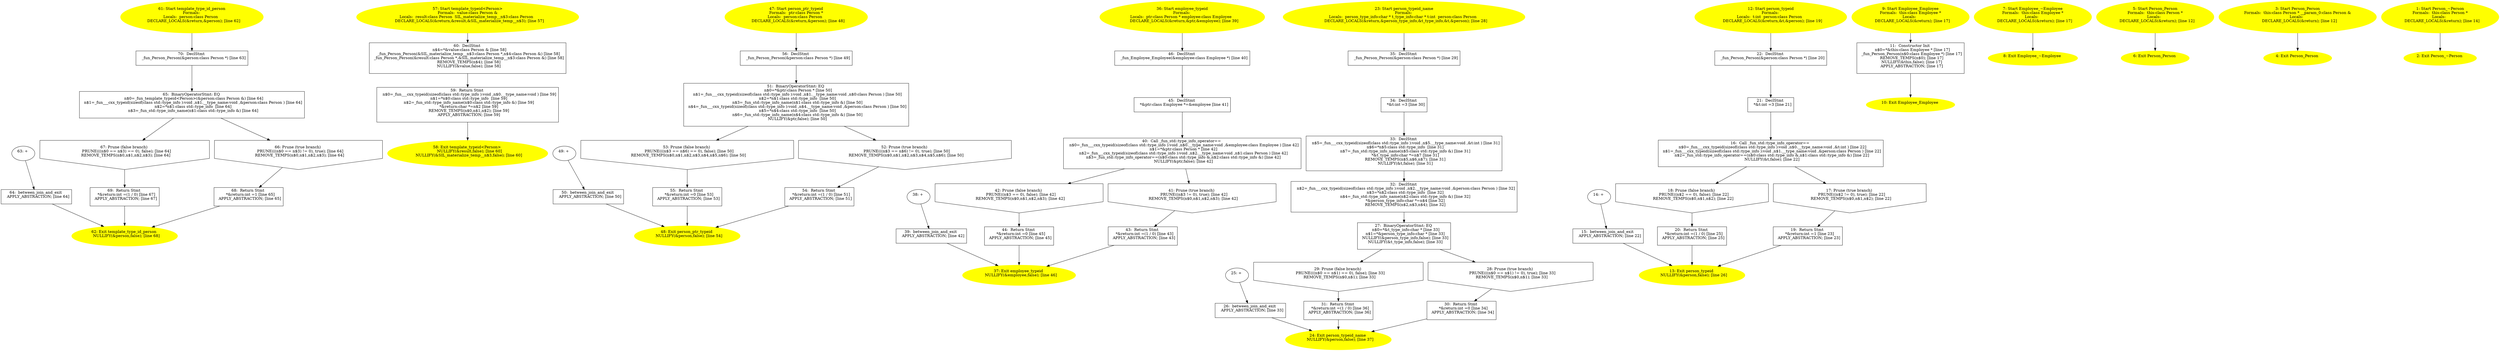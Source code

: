 digraph iCFG {
70 [label="70:  DeclStmt \n   _fun_Person_Person(&person:class Person *) [line 63]\n " shape="box"]
	

	 70 -> 65 ;
69 [label="69:  Return Stmt \n   *&return:int =(1 / 0) [line 67]\n  APPLY_ABSTRACTION; [line 67]\n " shape="box"]
	

	 69 -> 62 ;
68 [label="68:  Return Stmt \n   *&return:int =1 [line 65]\n  APPLY_ABSTRACTION; [line 65]\n " shape="box"]
	

	 68 -> 62 ;
67 [label="67: Prune (false branch) \n   PRUNE(((n$0 == n$3) == 0), false); [line 64]\n  REMOVE_TEMPS(n$0,n$1,n$2,n$3); [line 64]\n " shape="invhouse"]
	

	 67 -> 69 ;
66 [label="66: Prune (true branch) \n   PRUNE(((n$0 == n$3) != 0), true); [line 64]\n  REMOVE_TEMPS(n$0,n$1,n$2,n$3); [line 64]\n " shape="invhouse"]
	

	 66 -> 68 ;
65 [label="65:  BinaryOperatorStmt: EQ \n   n$0=_fun_template_typeid<Person>(&person:class Person &) [line 64]\n  n$1=_fun___cxx_typeid(sizeof(class std::type_info ):void ,n$1.__type_name:void ,&person:class Person ) [line 64]\n  n$2=*n$1:class std::type_info  [line 64]\n  n$3=_fun_std::type_info_name(n$1:class std::type_info &) [line 64]\n " shape="box"]
	

	 65 -> 66 ;
	 65 -> 67 ;
64 [label="64:  between_join_and_exit \n   APPLY_ABSTRACTION; [line 64]\n " shape="box"]
	

	 64 -> 62 ;
63 [label="63: + \n  " ]
	

	 63 -> 64 ;
62 [label="62: Exit template_type_id_person \n   NULLIFY(&person,false); [line 68]\n " color=yellow style=filled]
	

61 [label="61: Start template_type_id_person\nFormals: \nLocals:  person:class Person  \n   DECLARE_LOCALS(&return,&person); [line 62]\n " color=yellow style=filled]
	

	 61 -> 70 ;
60 [label="60:  DeclStmt \n   n$4=*&value:class Person & [line 58]\n  _fun_Person_Person(&SIL_materialize_temp__n$3:class Person *,n$4:class Person &) [line 58]\n  _fun_Person_Person(&result:class Person *,&SIL_materialize_temp__n$3:class Person &) [line 58]\n  REMOVE_TEMPS(n$4); [line 58]\n  NULLIFY(&value,false); [line 58]\n " shape="box"]
	

	 60 -> 59 ;
59 [label="59:  Return Stmt \n   n$0=_fun___cxx_typeid(sizeof(class std::type_info ):void ,n$0.__type_name:void ) [line 59]\n  n$1=*n$0:class std::type_info  [line 59]\n  n$2=_fun_std::type_info_name(n$0:class std::type_info &) [line 59]\n  *&return:char *=n$2 [line 59]\n  REMOVE_TEMPS(n$0,n$1,n$2); [line 59]\n  APPLY_ABSTRACTION; [line 59]\n " shape="box"]
	

	 59 -> 58 ;
58 [label="58: Exit template_typeid<Person> \n   NULLIFY(&result,false); [line 60]\n  NULLIFY(&SIL_materialize_temp__n$3,false); [line 60]\n " color=yellow style=filled]
	

57 [label="57: Start template_typeid<Person>\nFormals:  value:class Person &\nLocals:  result:class Person  SIL_materialize_temp__n$3:class Person  \n   DECLARE_LOCALS(&return,&result,&SIL_materialize_temp__n$3); [line 57]\n " color=yellow style=filled]
	

	 57 -> 60 ;
56 [label="56:  DeclStmt \n   _fun_Person_Person(&person:class Person *) [line 49]\n " shape="box"]
	

	 56 -> 51 ;
55 [label="55:  Return Stmt \n   *&return:int =0 [line 53]\n  APPLY_ABSTRACTION; [line 53]\n " shape="box"]
	

	 55 -> 48 ;
54 [label="54:  Return Stmt \n   *&return:int =(1 / 0) [line 51]\n  APPLY_ABSTRACTION; [line 51]\n " shape="box"]
	

	 54 -> 48 ;
53 [label="53: Prune (false branch) \n   PRUNE(((n$3 == n$6) == 0), false); [line 50]\n  REMOVE_TEMPS(n$0,n$1,n$2,n$3,n$4,n$5,n$6); [line 50]\n " shape="invhouse"]
	

	 53 -> 55 ;
52 [label="52: Prune (true branch) \n   PRUNE(((n$3 == n$6) != 0), true); [line 50]\n  REMOVE_TEMPS(n$0,n$1,n$2,n$3,n$4,n$5,n$6); [line 50]\n " shape="invhouse"]
	

	 52 -> 54 ;
51 [label="51:  BinaryOperatorStmt: EQ \n   n$0=*&ptr:class Person * [line 50]\n  n$1=_fun___cxx_typeid(sizeof(class std::type_info ):void ,n$1.__type_name:void ,n$0:class Person ) [line 50]\n  n$2=*n$1:class std::type_info  [line 50]\n  n$3=_fun_std::type_info_name(n$1:class std::type_info &) [line 50]\n  n$4=_fun___cxx_typeid(sizeof(class std::type_info ):void ,n$4.__type_name:void ,&person:class Person ) [line 50]\n  n$5=*n$4:class std::type_info  [line 50]\n  n$6=_fun_std::type_info_name(n$4:class std::type_info &) [line 50]\n  NULLIFY(&ptr,false); [line 50]\n " shape="box"]
	

	 51 -> 52 ;
	 51 -> 53 ;
50 [label="50:  between_join_and_exit \n   APPLY_ABSTRACTION; [line 50]\n " shape="box"]
	

	 50 -> 48 ;
49 [label="49: + \n  " ]
	

	 49 -> 50 ;
48 [label="48: Exit person_ptr_typeid \n   NULLIFY(&person,false); [line 54]\n " color=yellow style=filled]
	

47 [label="47: Start person_ptr_typeid\nFormals:  ptr:class Person *\nLocals:  person:class Person  \n   DECLARE_LOCALS(&return,&person); [line 48]\n " color=yellow style=filled]
	

	 47 -> 56 ;
46 [label="46:  DeclStmt \n   _fun_Employee_Employee(&employee:class Employee *) [line 40]\n " shape="box"]
	

	 46 -> 45 ;
45 [label="45:  DeclStmt \n   *&ptr:class Employee *=&employee [line 41]\n " shape="box"]
	

	 45 -> 40 ;
44 [label="44:  Return Stmt \n   *&return:int =0 [line 45]\n  APPLY_ABSTRACTION; [line 45]\n " shape="box"]
	

	 44 -> 37 ;
43 [label="43:  Return Stmt \n   *&return:int =(1 / 0) [line 43]\n  APPLY_ABSTRACTION; [line 43]\n " shape="box"]
	

	 43 -> 37 ;
42 [label="42: Prune (false branch) \n   PRUNE((n$3 == 0), false); [line 42]\n  REMOVE_TEMPS(n$0,n$1,n$2,n$3); [line 42]\n " shape="invhouse"]
	

	 42 -> 44 ;
41 [label="41: Prune (true branch) \n   PRUNE((n$3 != 0), true); [line 42]\n  REMOVE_TEMPS(n$0,n$1,n$2,n$3); [line 42]\n " shape="invhouse"]
	

	 41 -> 43 ;
40 [label="40:  Call _fun_std::type_info_operator== \n   n$0=_fun___cxx_typeid(sizeof(class std::type_info ):void ,n$0.__type_name:void ,&employee:class Employee ) [line 42]\n  n$1=*&ptr:class Person * [line 42]\n  n$2=_fun___cxx_typeid(sizeof(class std::type_info ):void ,n$2.__type_name:void ,n$1:class Person ) [line 42]\n  n$3=_fun_std::type_info_operator==(n$0:class std::type_info &,n$2:class std::type_info &) [line 42]\n  NULLIFY(&ptr,false); [line 42]\n " shape="box"]
	

	 40 -> 41 ;
	 40 -> 42 ;
39 [label="39:  between_join_and_exit \n   APPLY_ABSTRACTION; [line 42]\n " shape="box"]
	

	 39 -> 37 ;
38 [label="38: + \n  " ]
	

	 38 -> 39 ;
37 [label="37: Exit employee_typeid \n   NULLIFY(&employee,false); [line 46]\n " color=yellow style=filled]
	

36 [label="36: Start employee_typeid\nFormals: \nLocals:  ptr:class Person * employee:class Employee  \n   DECLARE_LOCALS(&return,&ptr,&employee); [line 39]\n " color=yellow style=filled]
	

	 36 -> 46 ;
35 [label="35:  DeclStmt \n   _fun_Person_Person(&person:class Person *) [line 29]\n " shape="box"]
	

	 35 -> 34 ;
34 [label="34:  DeclStmt \n   *&t:int =3 [line 30]\n " shape="box"]
	

	 34 -> 33 ;
33 [label="33:  DeclStmt \n   n$5=_fun___cxx_typeid(sizeof(class std::type_info ):void ,n$5.__type_name:void ,&t:int ) [line 31]\n  n$6=*n$5:class std::type_info  [line 31]\n  n$7=_fun_std::type_info_name(n$5:class std::type_info &) [line 31]\n  *&t_type_info:char *=n$7 [line 31]\n  REMOVE_TEMPS(n$5,n$6,n$7); [line 31]\n  NULLIFY(&t,false); [line 31]\n " shape="box"]
	

	 33 -> 32 ;
32 [label="32:  DeclStmt \n   n$2=_fun___cxx_typeid(sizeof(class std::type_info ):void ,n$2.__type_name:void ,&person:class Person ) [line 32]\n  n$3=*n$2:class std::type_info  [line 32]\n  n$4=_fun_std::type_info_name(n$2:class std::type_info &) [line 32]\n  *&person_type_info:char *=n$4 [line 32]\n  REMOVE_TEMPS(n$2,n$3,n$4); [line 32]\n " shape="box"]
	

	 32 -> 27 ;
31 [label="31:  Return Stmt \n   *&return:int =(1 / 0) [line 36]\n  APPLY_ABSTRACTION; [line 36]\n " shape="box"]
	

	 31 -> 24 ;
30 [label="30:  Return Stmt \n   *&return:int =0 [line 34]\n  APPLY_ABSTRACTION; [line 34]\n " shape="box"]
	

	 30 -> 24 ;
29 [label="29: Prune (false branch) \n   PRUNE(((n$0 == n$1) == 0), false); [line 33]\n  REMOVE_TEMPS(n$0,n$1); [line 33]\n " shape="invhouse"]
	

	 29 -> 31 ;
28 [label="28: Prune (true branch) \n   PRUNE(((n$0 == n$1) != 0), true); [line 33]\n  REMOVE_TEMPS(n$0,n$1); [line 33]\n " shape="invhouse"]
	

	 28 -> 30 ;
27 [label="27:  BinaryOperatorStmt: EQ \n   n$0=*&t_type_info:char * [line 33]\n  n$1=*&person_type_info:char * [line 33]\n  NULLIFY(&person_type_info,false); [line 33]\n  NULLIFY(&t_type_info,false); [line 33]\n " shape="box"]
	

	 27 -> 28 ;
	 27 -> 29 ;
26 [label="26:  between_join_and_exit \n   APPLY_ABSTRACTION; [line 33]\n " shape="box"]
	

	 26 -> 24 ;
25 [label="25: + \n  " ]
	

	 25 -> 26 ;
24 [label="24: Exit person_typeid_name \n   NULLIFY(&person,false); [line 37]\n " color=yellow style=filled]
	

23 [label="23: Start person_typeid_name\nFormals: \nLocals:  person_type_info:char * t_type_info:char * t:int  person:class Person  \n   DECLARE_LOCALS(&return,&person_type_info,&t_type_info,&t,&person); [line 28]\n " color=yellow style=filled]
	

	 23 -> 35 ;
22 [label="22:  DeclStmt \n   _fun_Person_Person(&person:class Person *) [line 20]\n " shape="box"]
	

	 22 -> 21 ;
21 [label="21:  DeclStmt \n   *&t:int =3 [line 21]\n " shape="box"]
	

	 21 -> 16 ;
20 [label="20:  Return Stmt \n   *&return:int =(1 / 0) [line 25]\n  APPLY_ABSTRACTION; [line 25]\n " shape="box"]
	

	 20 -> 13 ;
19 [label="19:  Return Stmt \n   *&return:int =1 [line 23]\n  APPLY_ABSTRACTION; [line 23]\n " shape="box"]
	

	 19 -> 13 ;
18 [label="18: Prune (false branch) \n   PRUNE((n$2 == 0), false); [line 22]\n  REMOVE_TEMPS(n$0,n$1,n$2); [line 22]\n " shape="invhouse"]
	

	 18 -> 20 ;
17 [label="17: Prune (true branch) \n   PRUNE((n$2 != 0), true); [line 22]\n  REMOVE_TEMPS(n$0,n$1,n$2); [line 22]\n " shape="invhouse"]
	

	 17 -> 19 ;
16 [label="16:  Call _fun_std::type_info_operator== \n   n$0=_fun___cxx_typeid(sizeof(class std::type_info ):void ,n$0.__type_name:void ,&t:int ) [line 22]\n  n$1=_fun___cxx_typeid(sizeof(class std::type_info ):void ,n$1.__type_name:void ,&person:class Person ) [line 22]\n  n$2=_fun_std::type_info_operator==(n$0:class std::type_info &,n$1:class std::type_info &) [line 22]\n  NULLIFY(&t,false); [line 22]\n " shape="box"]
	

	 16 -> 17 ;
	 16 -> 18 ;
15 [label="15:  between_join_and_exit \n   APPLY_ABSTRACTION; [line 22]\n " shape="box"]
	

	 15 -> 13 ;
14 [label="14: + \n  " ]
	

	 14 -> 15 ;
13 [label="13: Exit person_typeid \n   NULLIFY(&person,false); [line 26]\n " color=yellow style=filled]
	

12 [label="12: Start person_typeid\nFormals: \nLocals:  t:int  person:class Person  \n   DECLARE_LOCALS(&return,&t,&person); [line 19]\n " color=yellow style=filled]
	

	 12 -> 22 ;
11 [label="11:  Constructor Init \n   n$0=*&this:class Employee * [line 17]\n  _fun_Person_Person(n$0:class Employee *) [line 17]\n  REMOVE_TEMPS(n$0); [line 17]\n  NULLIFY(&this,false); [line 17]\n  APPLY_ABSTRACTION; [line 17]\n " shape="box"]
	

	 11 -> 10 ;
10 [label="10: Exit Employee_Employee \n  " color=yellow style=filled]
	

9 [label="9: Start Employee_Employee\nFormals:  this:class Employee *\nLocals:  \n   DECLARE_LOCALS(&return); [line 17]\n " color=yellow style=filled]
	

	 9 -> 11 ;
8 [label="8: Exit Employee_~Employee \n  " color=yellow style=filled]
	

7 [label="7: Start Employee_~Employee\nFormals:  this:class Employee *\nLocals:  \n   DECLARE_LOCALS(&return); [line 17]\n " color=yellow style=filled]
	

	 7 -> 8 ;
6 [label="6: Exit Person_Person \n  " color=yellow style=filled]
	

5 [label="5: Start Person_Person\nFormals:  this:class Person *\nLocals:  \n   DECLARE_LOCALS(&return); [line 12]\n " color=yellow style=filled]
	

	 5 -> 6 ;
4 [label="4: Exit Person_Person \n  " color=yellow style=filled]
	

3 [label="3: Start Person_Person\nFormals:  this:class Person * __param_0:class Person &\nLocals:  \n   DECLARE_LOCALS(&return); [line 12]\n " color=yellow style=filled]
	

	 3 -> 4 ;
2 [label="2: Exit Person_~Person \n  " color=yellow style=filled]
	

1 [label="1: Start Person_~Person\nFormals:  this:class Person *\nLocals:  \n   DECLARE_LOCALS(&return); [line 14]\n " color=yellow style=filled]
	

	 1 -> 2 ;
}
